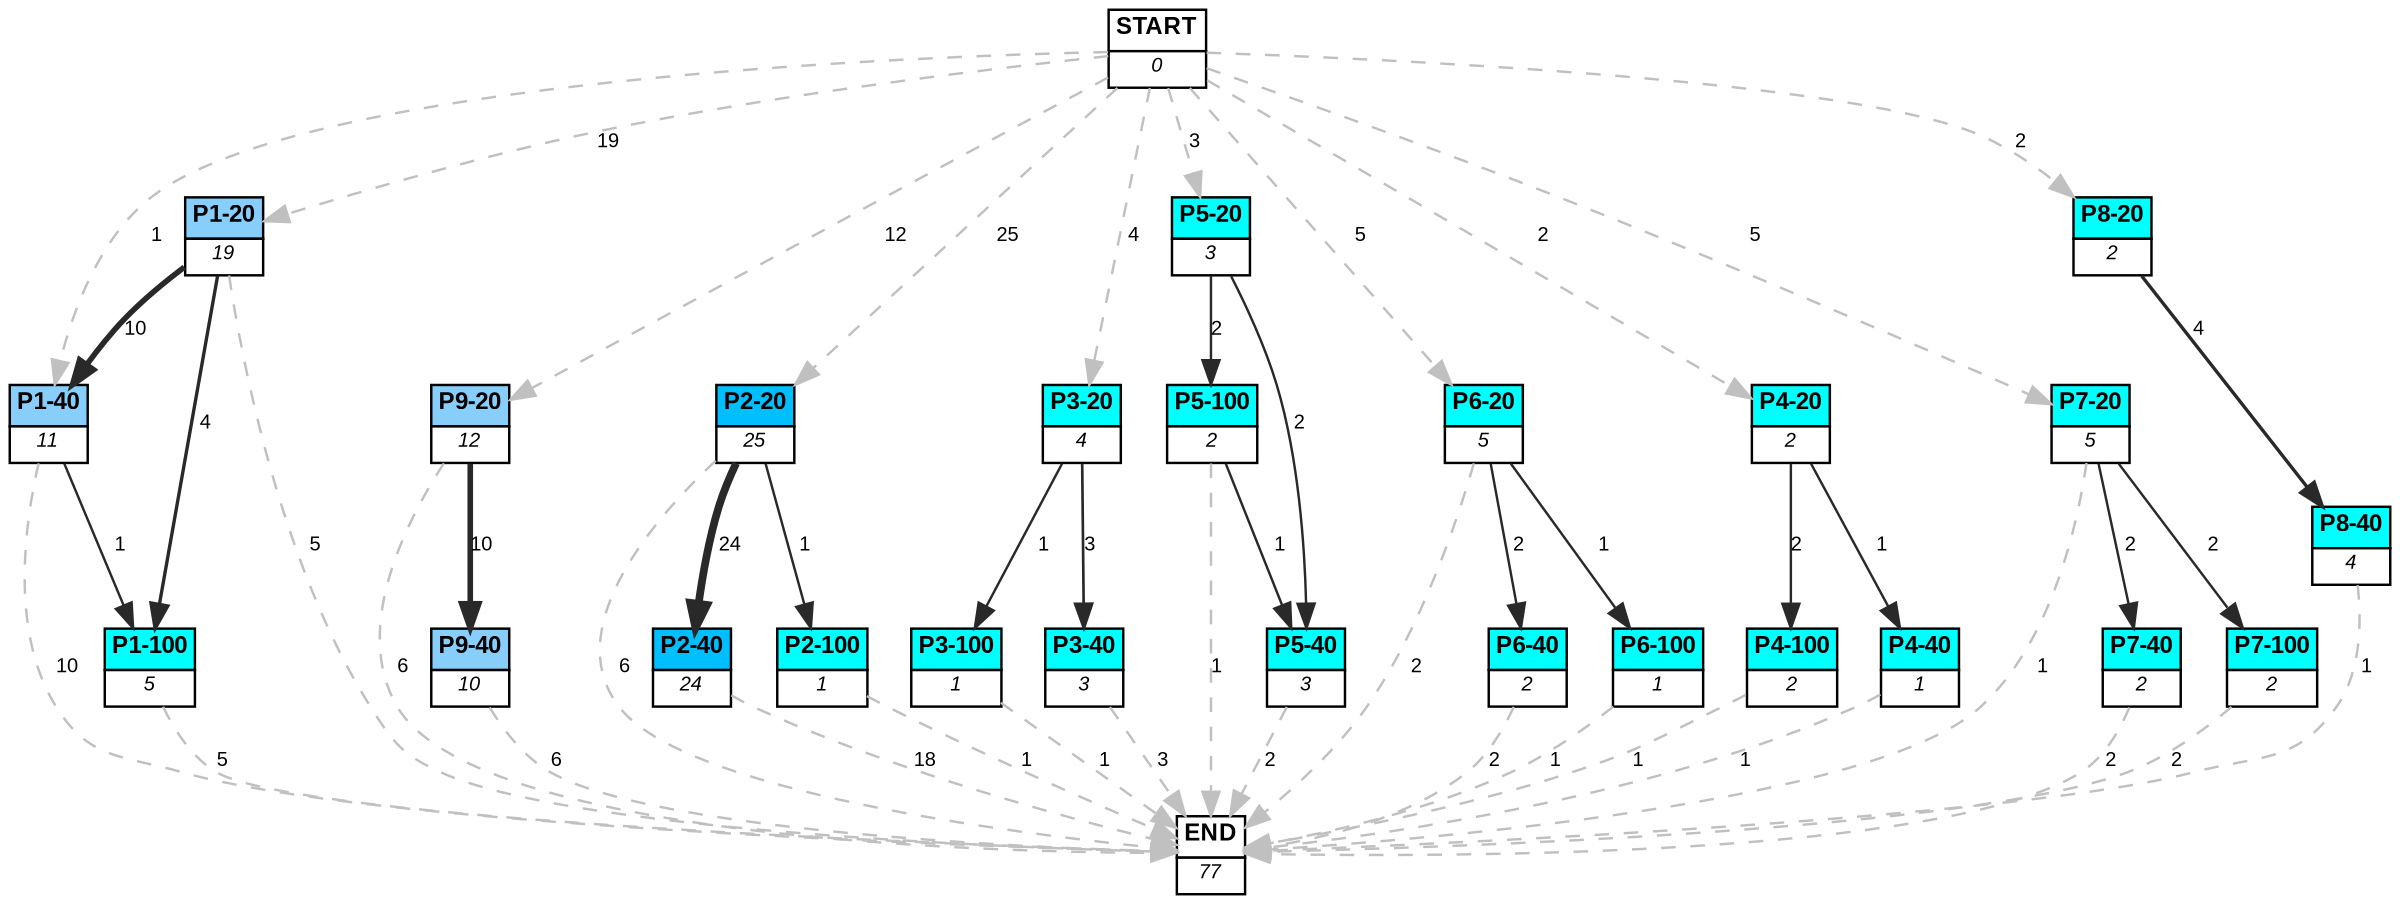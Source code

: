 digraph graphname {
	dpi = 150
	size="16,11!";
	margin = 0;
"P1-40" [shape=plain, label=<<table border="0" cellborder="1" cellspacing="0"><tr><td bgcolor="lightskyblue"><FONT face="Arial" POINT-SIZE="10"><b>P1-40</b></FONT></td></tr><tr><td bgcolor="white"><FONT face="Arial" POINT-SIZE="8"><i>11</i></FONT></td></tr></table>>]
"P1-20" [shape=plain, label=<<table border="0" cellborder="1" cellspacing="0"><tr><td bgcolor="lightskyblue"><FONT face="Arial" POINT-SIZE="10"><b>P1-20</b></FONT></td></tr><tr><td bgcolor="white"><FONT face="Arial" POINT-SIZE="8"><i>19</i></FONT></td></tr></table>>]
"P1-100" [shape=plain, label=<<table border="0" cellborder="1" cellspacing="0"><tr><td bgcolor="aqua"><FONT face="Arial" POINT-SIZE="10"><b>P1-100</b></FONT></td></tr><tr><td bgcolor="white"><FONT face="Arial" POINT-SIZE="8"><i>5</i></FONT></td></tr></table>>]
"P9-20" [shape=plain, label=<<table border="0" cellborder="1" cellspacing="0"><tr><td bgcolor="lightskyblue"><FONT face="Arial" POINT-SIZE="10"><b>P9-20</b></FONT></td></tr><tr><td bgcolor="white"><FONT face="Arial" POINT-SIZE="8"><i>12</i></FONT></td></tr></table>>]
"P9-40" [shape=plain, label=<<table border="0" cellborder="1" cellspacing="0"><tr><td bgcolor="lightskyblue"><FONT face="Arial" POINT-SIZE="10"><b>P9-40</b></FONT></td></tr><tr><td bgcolor="white"><FONT face="Arial" POINT-SIZE="8"><i>10</i></FONT></td></tr></table>>]
"P2-20" [shape=plain, label=<<table border="0" cellborder="1" cellspacing="0"><tr><td bgcolor="deepskyblue"><FONT face="Arial" POINT-SIZE="10"><b>P2-20</b></FONT></td></tr><tr><td bgcolor="white"><FONT face="Arial" POINT-SIZE="8"><i>25</i></FONT></td></tr></table>>]
"P2-40" [shape=plain, label=<<table border="0" cellborder="1" cellspacing="0"><tr><td bgcolor="deepskyblue"><FONT face="Arial" POINT-SIZE="10"><b>P2-40</b></FONT></td></tr><tr><td bgcolor="white"><FONT face="Arial" POINT-SIZE="8"><i>24</i></FONT></td></tr></table>>]
"P3-20" [shape=plain, label=<<table border="0" cellborder="1" cellspacing="0"><tr><td bgcolor="aqua"><FONT face="Arial" POINT-SIZE="10"><b>P3-20</b></FONT></td></tr><tr><td bgcolor="white"><FONT face="Arial" POINT-SIZE="8"><i>4</i></FONT></td></tr></table>>]
"P3-40" [shape=plain, label=<<table border="0" cellborder="1" cellspacing="0"><tr><td bgcolor="aqua"><FONT face="Arial" POINT-SIZE="10"><b>P3-40</b></FONT></td></tr><tr><td bgcolor="white"><FONT face="Arial" POINT-SIZE="8"><i>3</i></FONT></td></tr></table>>]
"P5-20" [shape=plain, label=<<table border="0" cellborder="1" cellspacing="0"><tr><td bgcolor="aqua"><FONT face="Arial" POINT-SIZE="10"><b>P5-20</b></FONT></td></tr><tr><td bgcolor="white"><FONT face="Arial" POINT-SIZE="8"><i>3</i></FONT></td></tr></table>>]
"P5-40" [shape=plain, label=<<table border="0" cellborder="1" cellspacing="0"><tr><td bgcolor="aqua"><FONT face="Arial" POINT-SIZE="10"><b>P5-40</b></FONT></td></tr><tr><td bgcolor="white"><FONT face="Arial" POINT-SIZE="8"><i>3</i></FONT></td></tr></table>>]
"P6-20" [shape=plain, label=<<table border="0" cellborder="1" cellspacing="0"><tr><td bgcolor="aqua"><FONT face="Arial" POINT-SIZE="10"><b>P6-20</b></FONT></td></tr><tr><td bgcolor="white"><FONT face="Arial" POINT-SIZE="8"><i>5</i></FONT></td></tr></table>>]
"P2-100" [shape=plain, label=<<table border="0" cellborder="1" cellspacing="0"><tr><td bgcolor="aqua"><FONT face="Arial" POINT-SIZE="10"><b>P2-100</b></FONT></td></tr><tr><td bgcolor="white"><FONT face="Arial" POINT-SIZE="8"><i>1</i></FONT></td></tr></table>>]
"P4-20" [shape=plain, label=<<table border="0" cellborder="1" cellspacing="0"><tr><td bgcolor="aqua"><FONT face="Arial" POINT-SIZE="10"><b>P4-20</b></FONT></td></tr><tr><td bgcolor="white"><FONT face="Arial" POINT-SIZE="8"><i>2</i></FONT></td></tr></table>>]
"P4-40" [shape=plain, label=<<table border="0" cellborder="1" cellspacing="0"><tr><td bgcolor="aqua"><FONT face="Arial" POINT-SIZE="10"><b>P4-40</b></FONT></td></tr><tr><td bgcolor="white"><FONT face="Arial" POINT-SIZE="8"><i>1</i></FONT></td></tr></table>>]
"P5-100" [shape=plain, label=<<table border="0" cellborder="1" cellspacing="0"><tr><td bgcolor="aqua"><FONT face="Arial" POINT-SIZE="10"><b>P5-100</b></FONT></td></tr><tr><td bgcolor="white"><FONT face="Arial" POINT-SIZE="8"><i>2</i></FONT></td></tr></table>>]
"P6-40" [shape=plain, label=<<table border="0" cellborder="1" cellspacing="0"><tr><td bgcolor="aqua"><FONT face="Arial" POINT-SIZE="10"><b>P6-40</b></FONT></td></tr><tr><td bgcolor="white"><FONT face="Arial" POINT-SIZE="8"><i>2</i></FONT></td></tr></table>>]
"P6-100" [shape=plain, label=<<table border="0" cellborder="1" cellspacing="0"><tr><td bgcolor="aqua"><FONT face="Arial" POINT-SIZE="10"><b>P6-100</b></FONT></td></tr><tr><td bgcolor="white"><FONT face="Arial" POINT-SIZE="8"><i>1</i></FONT></td></tr></table>>]
"P3-100" [shape=plain, label=<<table border="0" cellborder="1" cellspacing="0"><tr><td bgcolor="aqua"><FONT face="Arial" POINT-SIZE="10"><b>P3-100</b></FONT></td></tr><tr><td bgcolor="white"><FONT face="Arial" POINT-SIZE="8"><i>1</i></FONT></td></tr></table>>]
"P7-20" [shape=plain, label=<<table border="0" cellborder="1" cellspacing="0"><tr><td bgcolor="aqua"><FONT face="Arial" POINT-SIZE="10"><b>P7-20</b></FONT></td></tr><tr><td bgcolor="white"><FONT face="Arial" POINT-SIZE="8"><i>5</i></FONT></td></tr></table>>]
"P8-20" [shape=plain, label=<<table border="0" cellborder="1" cellspacing="0"><tr><td bgcolor="aqua"><FONT face="Arial" POINT-SIZE="10"><b>P8-20</b></FONT></td></tr><tr><td bgcolor="white"><FONT face="Arial" POINT-SIZE="8"><i>2</i></FONT></td></tr></table>>]
"P8-40" [shape=plain, label=<<table border="0" cellborder="1" cellspacing="0"><tr><td bgcolor="aqua"><FONT face="Arial" POINT-SIZE="10"><b>P8-40</b></FONT></td></tr><tr><td bgcolor="white"><FONT face="Arial" POINT-SIZE="8"><i>4</i></FONT></td></tr></table>>]
"P4-100" [shape=plain, label=<<table border="0" cellborder="1" cellspacing="0"><tr><td bgcolor="aqua"><FONT face="Arial" POINT-SIZE="10"><b>P4-100</b></FONT></td></tr><tr><td bgcolor="white"><FONT face="Arial" POINT-SIZE="8"><i>2</i></FONT></td></tr></table>>]
"P7-40" [shape=plain, label=<<table border="0" cellborder="1" cellspacing="0"><tr><td bgcolor="aqua"><FONT face="Arial" POINT-SIZE="10"><b>P7-40</b></FONT></td></tr><tr><td bgcolor="white"><FONT face="Arial" POINT-SIZE="8"><i>2</i></FONT></td></tr></table>>]
"P7-100" [shape=plain, label=<<table border="0" cellborder="1" cellspacing="0"><tr><td bgcolor="aqua"><FONT face="Arial" POINT-SIZE="10"><b>P7-100</b></FONT></td></tr><tr><td bgcolor="white"><FONT face="Arial" POINT-SIZE="8"><i>2</i></FONT></td></tr></table>>]
"START" [shape=plain, label=<<table border="0" cellborder="1" cellspacing="0"><tr><td bgcolor="white"><FONT face="Arial" POINT-SIZE="10"><b>START</b></FONT></td></tr><tr><td bgcolor="white"><FONT face="Arial" POINT-SIZE="8"><i>0</i></FONT></td></tr></table>>]
"END" [shape=plain, label=<<table border="0" cellborder="1" cellspacing="0"><tr><td bgcolor="white"><FONT face="Arial" POINT-SIZE="10"><b>END</b></FONT></td></tr><tr><td bgcolor="white"><FONT face="Arial" POINT-SIZE="8"><i>77</i></FONT></td></tr></table>>]
"P1-40" -> "P1-100" [ color=grey16 penwidth = "1"label ="1" labelfloat=false fontname="Arial" fontsize=8]
"P1-40" -> "END" [ style = dashed color=grey label ="10" labelfloat=false fontname="Arial" fontsize=8]
"P1-20" -> "P1-40" [ color=grey16 penwidth = "2.302585092994046"label ="10" labelfloat=false fontname="Arial" fontsize=8]
"P1-20" -> "P1-100" [ color=grey16 penwidth = "1.3862943611198906"label ="4" labelfloat=false fontname="Arial" fontsize=8]
"P1-20" -> "END" [ style = dashed color=grey label ="5" labelfloat=false fontname="Arial" fontsize=8]
"P1-100" -> "END" [ style = dashed color=grey label ="5" labelfloat=false fontname="Arial" fontsize=8]
"P9-20" -> "P9-40" [ color=grey16 penwidth = "2.302585092994046"label ="10" labelfloat=false fontname="Arial" fontsize=8]
"P9-20" -> "END" [ style = dashed color=grey label ="6" labelfloat=false fontname="Arial" fontsize=8]
"P9-40" -> "END" [ style = dashed color=grey label ="6" labelfloat=false fontname="Arial" fontsize=8]
"P2-20" -> "P2-40" [ color=grey16 penwidth = "3.1780538303479458"label ="24" labelfloat=false fontname="Arial" fontsize=8]
"P2-20" -> "P2-100" [ color=grey16 penwidth = "1"label ="1" labelfloat=false fontname="Arial" fontsize=8]
"P2-20" -> "END" [ style = dashed color=grey label ="6" labelfloat=false fontname="Arial" fontsize=8]
"P2-40" -> "END" [ style = dashed color=grey label ="18" labelfloat=false fontname="Arial" fontsize=8]
"P3-20" -> "P3-40" [ color=grey16 penwidth = "1.0986122886681098"label ="3" labelfloat=false fontname="Arial" fontsize=8]
"P3-20" -> "P3-100" [ color=grey16 penwidth = "1"label ="1" labelfloat=false fontname="Arial" fontsize=8]
"P3-40" -> "END" [ style = dashed color=grey label ="3" labelfloat=false fontname="Arial" fontsize=8]
"P5-20" -> "P5-40" [ color=grey16 penwidth = "1"label ="2" labelfloat=false fontname="Arial" fontsize=8]
"P5-20" -> "P5-100" [ color=grey16 penwidth = "1"label ="2" labelfloat=false fontname="Arial" fontsize=8]
"P5-40" -> "END" [ style = dashed color=grey label ="2" labelfloat=false fontname="Arial" fontsize=8]
"P6-20" -> "P6-40" [ color=grey16 penwidth = "1"label ="2" labelfloat=false fontname="Arial" fontsize=8]
"P6-20" -> "P6-100" [ color=grey16 penwidth = "1"label ="1" labelfloat=false fontname="Arial" fontsize=8]
"P6-20" -> "END" [ style = dashed color=grey label ="2" labelfloat=false fontname="Arial" fontsize=8]
"P2-100" -> "END" [ style = dashed color=grey label ="1" labelfloat=false fontname="Arial" fontsize=8]
"P4-20" -> "P4-40" [ color=grey16 penwidth = "1"label ="1" labelfloat=false fontname="Arial" fontsize=8]
"P4-20" -> "P4-100" [ color=grey16 penwidth = "1"label ="2" labelfloat=false fontname="Arial" fontsize=8]
"P4-40" -> "END" [ style = dashed color=grey label ="1" labelfloat=false fontname="Arial" fontsize=8]
"P5-100" -> "P5-40" [ color=grey16 penwidth = "1"label ="1" labelfloat=false fontname="Arial" fontsize=8]
"P5-100" -> "END" [ style = dashed color=grey label ="1" labelfloat=false fontname="Arial" fontsize=8]
"P6-40" -> "END" [ style = dashed color=grey label ="2" labelfloat=false fontname="Arial" fontsize=8]
"P6-100" -> "END" [ style = dashed color=grey label ="1" labelfloat=false fontname="Arial" fontsize=8]
"P3-100" -> "END" [ style = dashed color=grey label ="1" labelfloat=false fontname="Arial" fontsize=8]
"P7-20" -> "P7-40" [ color=grey16 penwidth = "1"label ="2" labelfloat=false fontname="Arial" fontsize=8]
"P7-20" -> "P7-100" [ color=grey16 penwidth = "1"label ="2" labelfloat=false fontname="Arial" fontsize=8]
"P7-20" -> "END" [ style = dashed color=grey label ="1" labelfloat=false fontname="Arial" fontsize=8]
"P8-20" -> "P8-40" [ color=grey16 penwidth = "1.3862943611198906"label ="4" labelfloat=false fontname="Arial" fontsize=8]
"P8-40" -> "END" [ style = dashed color=grey label ="1" labelfloat=false fontname="Arial" fontsize=8]
"P4-100" -> "END" [ style = dashed color=grey label ="1" labelfloat=false fontname="Arial" fontsize=8]
"P7-40" -> "END" [ style = dashed color=grey label ="2" labelfloat=false fontname="Arial" fontsize=8]
"P7-100" -> "END" [ style = dashed color=grey label ="2" labelfloat=false fontname="Arial" fontsize=8]
"START" -> "P1-40" [ style = dashed color=grey label ="1" labelfloat=false fontname="Arial" fontsize=8]
"START" -> "P1-20" [ style = dashed color=grey label ="19" labelfloat=false fontname="Arial" fontsize=8]
"START" -> "P9-20" [ style = dashed color=grey label ="12" labelfloat=false fontname="Arial" fontsize=8]
"START" -> "P2-20" [ style = dashed color=grey label ="25" labelfloat=false fontname="Arial" fontsize=8]
"START" -> "P3-20" [ style = dashed color=grey label ="4" labelfloat=false fontname="Arial" fontsize=8]
"START" -> "P5-20" [ style = dashed color=grey label ="3" labelfloat=false fontname="Arial" fontsize=8]
"START" -> "P6-20" [ style = dashed color=grey label ="5" labelfloat=false fontname="Arial" fontsize=8]
"START" -> "P4-20" [ style = dashed color=grey label ="2" labelfloat=false fontname="Arial" fontsize=8]
"START" -> "P7-20" [ style = dashed color=grey label ="5" labelfloat=false fontname="Arial" fontsize=8]
"START" -> "P8-20" [ style = dashed color=grey label ="2" labelfloat=false fontname="Arial" fontsize=8]
}